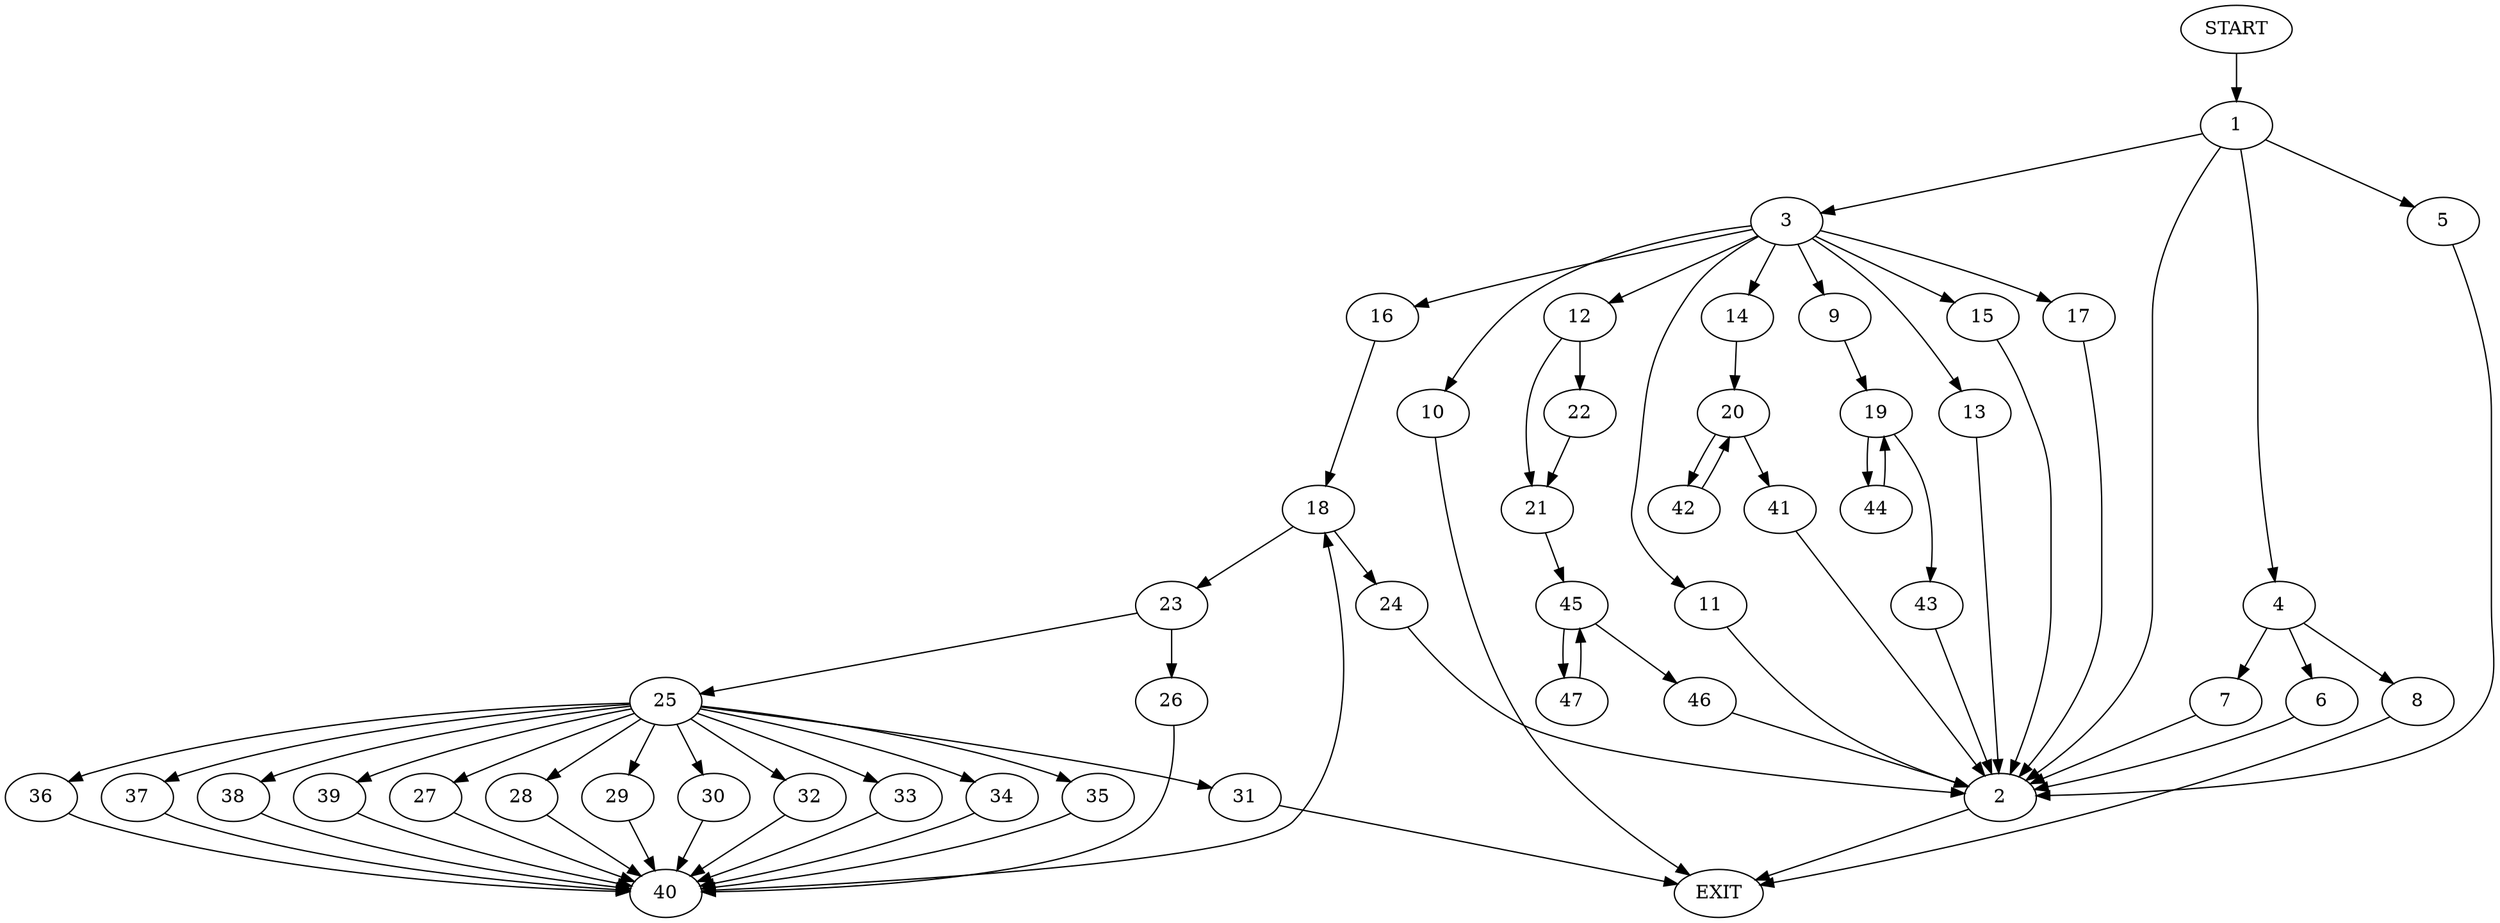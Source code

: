 digraph {
0 [label="START"]
48 [label="EXIT"]
0 -> 1
1 -> 2
1 -> 3
1 -> 4
1 -> 5
4 -> 6
4 -> 7
4 -> 8
2 -> 48
5 -> 2
3 -> 9
3 -> 10
3 -> 11
3 -> 12
3 -> 13
3 -> 14
3 -> 15
3 -> 16
3 -> 17
7 -> 2
6 -> 2
8 -> 48
16 -> 18
15 -> 2
17 -> 2
13 -> 2
11 -> 2
10 -> 48
9 -> 19
14 -> 20
12 -> 21
12 -> 22
18 -> 23
18 -> 24
23 -> 25
23 -> 26
24 -> 2
25 -> 27
25 -> 28
25 -> 29
25 -> 30
25 -> 31
25 -> 32
25 -> 33
25 -> 34
25 -> 35
25 -> 36
25 -> 37
25 -> 38
25 -> 39
26 -> 40
40 -> 18
37 -> 40
27 -> 40
35 -> 40
31 -> 48
39 -> 40
34 -> 40
28 -> 40
38 -> 40
29 -> 40
36 -> 40
30 -> 40
32 -> 40
33 -> 40
20 -> 41
20 -> 42
41 -> 2
42 -> 20
19 -> 43
19 -> 44
44 -> 19
43 -> 2
21 -> 45
22 -> 21
45 -> 46
45 -> 47
47 -> 45
46 -> 2
}
